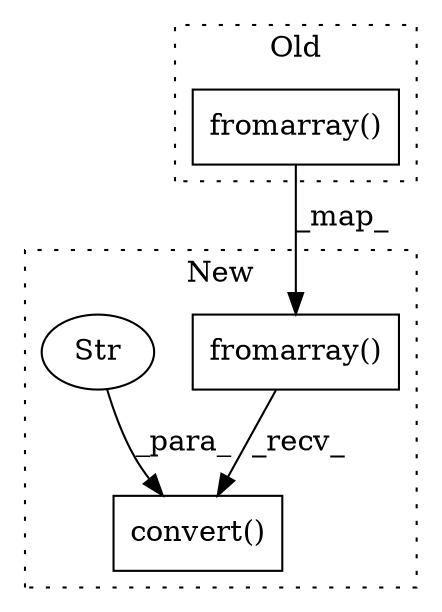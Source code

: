 digraph G {
subgraph cluster0 {
1 [label="fromarray()" a="75" s="1724,1776" l="16,1" shape="box"];
label = "Old";
style="dotted";
}
subgraph cluster1 {
2 [label="fromarray()" a="75" s="1724,1769" l="16,1" shape="box"];
3 [label="convert()" a="75" s="1724,1784" l="55,1" shape="box"];
4 [label="Str" a="66" s="1779" l="5" shape="ellipse"];
label = "New";
style="dotted";
}
1 -> 2 [label="_map_"];
2 -> 3 [label="_recv_"];
4 -> 3 [label="_para_"];
}